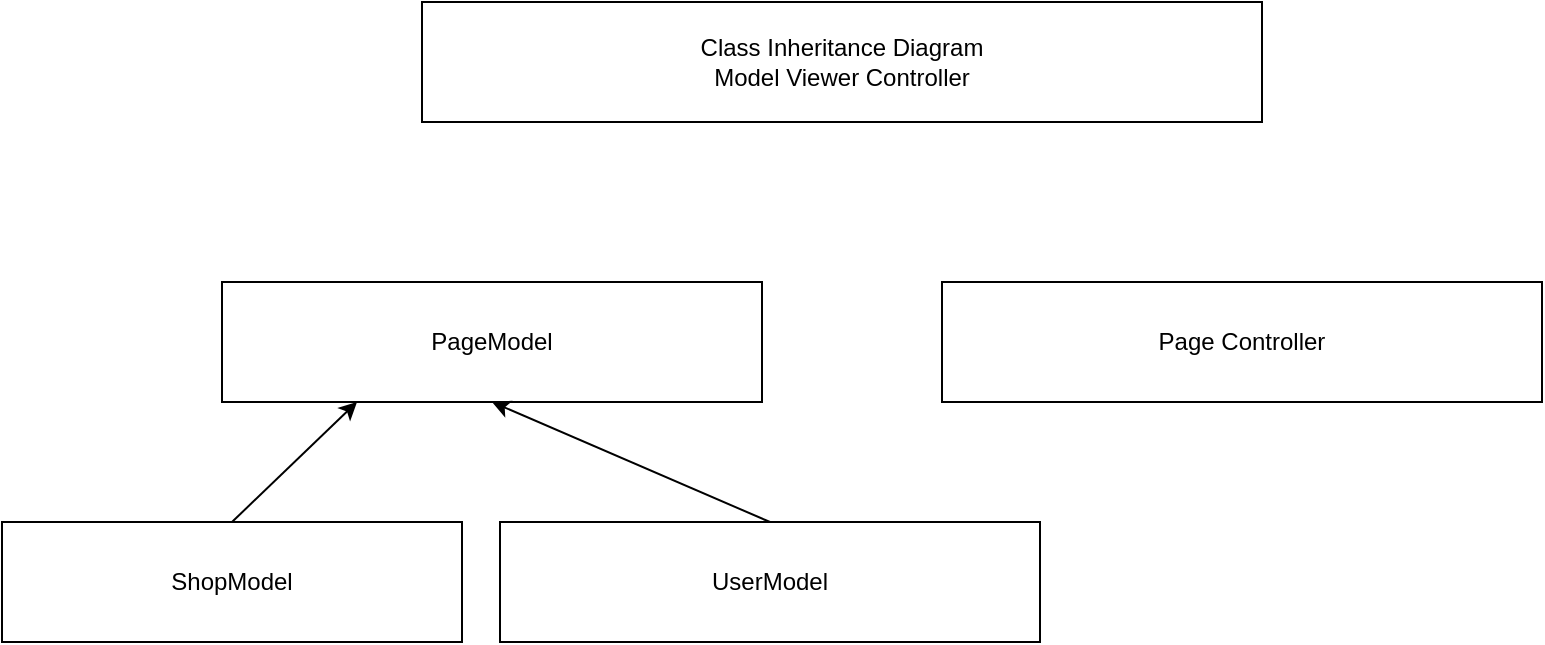 <mxfile>
    <diagram id="WaOtITjaCIEzDwfyzzxF" name="Page-1">
        <mxGraphModel dx="823" dy="1799" grid="1" gridSize="10" guides="1" tooltips="1" connect="1" arrows="1" fold="1" page="1" pageScale="1" pageWidth="827" pageHeight="1169" math="0" shadow="0">
            <root>
                <mxCell id="0"/>
                <mxCell id="1" parent="0"/>
                <mxCell id="3" value="Class Inheritance Diagram&lt;br&gt;Model Viewer Controller" style="whiteSpace=wrap;html=1;" vertex="1" parent="1">
                    <mxGeometry x="240" y="-70" width="420" height="60" as="geometry"/>
                </mxCell>
                <mxCell id="4" value="Page Controller" style="whiteSpace=wrap;html=1;" vertex="1" parent="1">
                    <mxGeometry x="500" y="70" width="300" height="60" as="geometry"/>
                </mxCell>
                <mxCell id="12" value="PageModel" style="whiteSpace=wrap;html=1;" vertex="1" parent="1">
                    <mxGeometry x="140" y="70" width="270" height="60" as="geometry"/>
                </mxCell>
                <mxCell id="13" value="UserModel" style="whiteSpace=wrap;html=1;" vertex="1" parent="1">
                    <mxGeometry x="279" y="190" width="270" height="60" as="geometry"/>
                </mxCell>
                <mxCell id="14" value="" style="endArrow=classic;html=1;entryX=0.5;entryY=1;entryDx=0;entryDy=0;exitX=0.5;exitY=0;exitDx=0;exitDy=0;" edge="1" parent="1" source="13" target="12">
                    <mxGeometry width="50" height="50" relative="1" as="geometry">
                        <mxPoint x="400" y="170" as="sourcePoint"/>
                        <mxPoint x="450" y="120" as="targetPoint"/>
                    </mxGeometry>
                </mxCell>
                <mxCell id="15" value="ShopModel" style="rounded=0;whiteSpace=wrap;html=1;" vertex="1" parent="1">
                    <mxGeometry x="30" y="190" width="230" height="60" as="geometry"/>
                </mxCell>
                <mxCell id="16" value="" style="endArrow=classic;html=1;entryX=0.25;entryY=1;entryDx=0;entryDy=0;exitX=0.5;exitY=0;exitDx=0;exitDy=0;" edge="1" parent="1" source="15" target="12">
                    <mxGeometry width="50" height="50" relative="1" as="geometry">
                        <mxPoint x="400" y="200" as="sourcePoint"/>
                        <mxPoint x="450" y="150" as="targetPoint"/>
                    </mxGeometry>
                </mxCell>
            </root>
        </mxGraphModel>
    </diagram>
</mxfile>